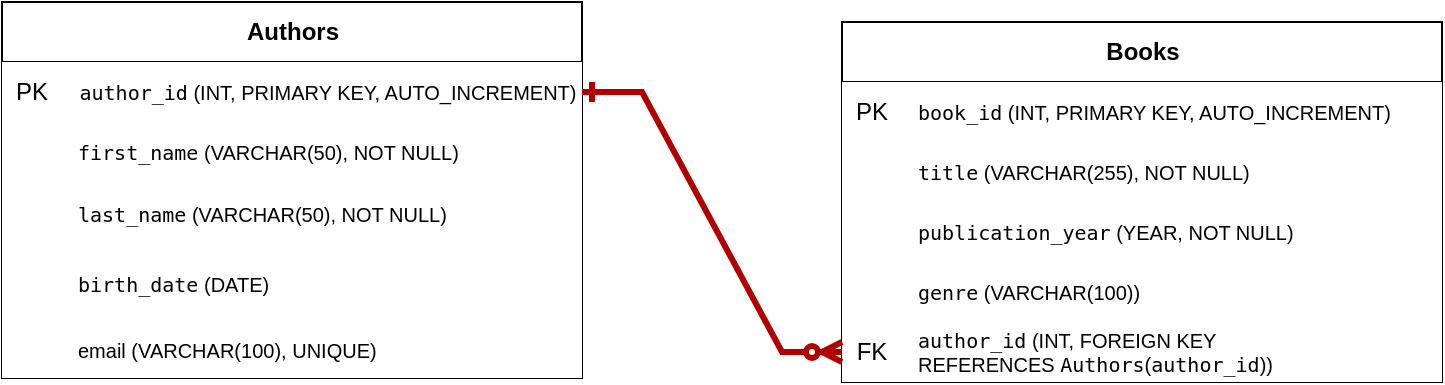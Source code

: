 <mxfile version="26.0.16">
  <diagram id="R2lEEEUBdFMjLlhIrx00" name="Page-1">
    <mxGraphModel dx="1080" dy="728" grid="1" gridSize="10" guides="1" tooltips="1" connect="1" arrows="1" fold="1" page="1" pageScale="1" pageWidth="850" pageHeight="1100" math="0" shadow="0" extFonts="Permanent Marker^https://fonts.googleapis.com/css?family=Permanent+Marker">
      <root>
        <mxCell id="0" />
        <mxCell id="1" parent="0" />
        <mxCell id="q2SKsyra8BNpYzEv5cK5-82" value="Authors" style="shape=table;startSize=30;container=1;collapsible=1;childLayout=tableLayout;fixedRows=1;rowLines=0;fontStyle=1;align=center;resizeLast=1;html=1;labelBackgroundColor=default;perimeterSpacing=1;rounded=0;" vertex="1" parent="1">
          <mxGeometry x="70" y="230" width="290" height="188" as="geometry">
            <mxRectangle x="90" y="312" width="80" height="30" as="alternateBounds" />
          </mxGeometry>
        </mxCell>
        <mxCell id="q2SKsyra8BNpYzEv5cK5-83" value="" style="shape=tableRow;horizontal=0;startSize=0;swimlaneHead=0;swimlaneBody=0;collapsible=0;dropTarget=0;points=[[0,0.5],[1,0.5]];portConstraint=eastwest;top=0;left=0;right=0;bottom=1;fontStyle=0;" vertex="1" parent="q2SKsyra8BNpYzEv5cK5-82">
          <mxGeometry y="30" width="290" height="30" as="geometry" />
        </mxCell>
        <mxCell id="q2SKsyra8BNpYzEv5cK5-84" value="PK" style="shape=partialRectangle;connectable=0;top=0;left=0;bottom=0;right=0;fontStyle=0;overflow=hidden;whiteSpace=wrap;html=1;" vertex="1" parent="q2SKsyra8BNpYzEv5cK5-83">
          <mxGeometry width="30" height="30" as="geometry">
            <mxRectangle width="30" height="30" as="alternateBounds" />
          </mxGeometry>
        </mxCell>
        <mxCell id="q2SKsyra8BNpYzEv5cK5-85" value="&lt;font style=&quot;font-size: 10px;&quot;&gt;&lt;code style=&quot;&quot; data-end=&quot;753&quot; data-start=&quot;742&quot;&gt;author_id&lt;/code&gt;&lt;span style=&quot;&quot;&gt;&amp;nbsp;(INT, PRIMARY KEY, AUTO_INCREMENT)&lt;/span&gt;&lt;/font&gt;" style="shape=partialRectangle;connectable=0;top=0;left=0;bottom=0;right=0;align=center;spacingLeft=6;fontStyle=0;overflow=hidden;whiteSpace=wrap;html=1;verticalAlign=middle;" vertex="1" parent="q2SKsyra8BNpYzEv5cK5-83">
          <mxGeometry x="30" width="260" height="30" as="geometry">
            <mxRectangle width="260" height="30" as="alternateBounds" />
          </mxGeometry>
        </mxCell>
        <mxCell id="q2SKsyra8BNpYzEv5cK5-86" value="" style="shape=tableRow;horizontal=0;startSize=0;swimlaneHead=0;swimlaneBody=0;collapsible=0;dropTarget=0;points=[[0,0.5],[1,0.5]];portConstraint=eastwest;top=0;left=0;right=0;bottom=0;fontStyle=0;" vertex="1" parent="q2SKsyra8BNpYzEv5cK5-82">
          <mxGeometry y="60" width="290" height="30" as="geometry" />
        </mxCell>
        <mxCell id="q2SKsyra8BNpYzEv5cK5-87" value="" style="shape=partialRectangle;connectable=0;top=0;left=0;bottom=0;right=0;editable=1;overflow=hidden;whiteSpace=wrap;html=1;fontStyle=0;" vertex="1" parent="q2SKsyra8BNpYzEv5cK5-86">
          <mxGeometry width="30" height="30" as="geometry">
            <mxRectangle width="30" height="30" as="alternateBounds" />
          </mxGeometry>
        </mxCell>
        <mxCell id="q2SKsyra8BNpYzEv5cK5-88" value="&lt;font&gt;&lt;code data-start=&quot;794&quot; data-end=&quot;806&quot;&gt;first_name&lt;/code&gt;&amp;nbsp;(VARCHAR(50), NOT NULL)&lt;/font&gt;" style="shape=partialRectangle;connectable=0;top=0;left=0;bottom=0;right=0;align=left;spacingLeft=6;overflow=hidden;whiteSpace=wrap;html=1;fontSize=10;fontStyle=0;" vertex="1" parent="q2SKsyra8BNpYzEv5cK5-86">
          <mxGeometry x="30" width="260" height="30" as="geometry">
            <mxRectangle width="260" height="30" as="alternateBounds" />
          </mxGeometry>
        </mxCell>
        <mxCell id="q2SKsyra8BNpYzEv5cK5-89" value="" style="shape=tableRow;horizontal=0;startSize=0;swimlaneHead=0;swimlaneBody=0;collapsible=0;dropTarget=0;points=[[0,0.5],[1,0.5]];portConstraint=eastwest;top=0;left=0;right=0;bottom=0;fontSize=10;fontStyle=0;" vertex="1" parent="q2SKsyra8BNpYzEv5cK5-82">
          <mxGeometry y="90" width="290" height="32" as="geometry" />
        </mxCell>
        <mxCell id="q2SKsyra8BNpYzEv5cK5-90" value="" style="shape=partialRectangle;connectable=0;top=0;left=0;bottom=0;right=0;editable=1;overflow=hidden;whiteSpace=wrap;html=1;fontSize=10;fontStyle=0;" vertex="1" parent="q2SKsyra8BNpYzEv5cK5-89">
          <mxGeometry width="30" height="32" as="geometry">
            <mxRectangle width="30" height="32" as="alternateBounds" />
          </mxGeometry>
        </mxCell>
        <mxCell id="q2SKsyra8BNpYzEv5cK5-91" value="&lt;code data-start=&quot;836&quot; data-end=&quot;847&quot; style=&quot;font-style: normal; font-variant-caps: normal; letter-spacing: normal; text-align: start; text-indent: 0px; text-transform: none; white-space: normal; word-spacing: 0px; -webkit-text-stroke-width: 0px; text-decoration: none; caret-color: rgb(0, 0, 0); color: rgb(0, 0, 0);&quot;&gt;last_name&lt;/code&gt;&lt;span style=&quot;font-style: normal; font-variant-caps: normal; letter-spacing: normal; text-align: start; text-indent: 0px; text-transform: none; white-space: normal; word-spacing: 0px; -webkit-text-stroke-width: 0px; text-decoration: none; caret-color: rgb(0, 0, 0); color: rgb(0, 0, 0); float: none; display: inline !important;&quot;&gt;&lt;span class=&quot;Apple-converted-space&quot;&gt;&amp;nbsp;&lt;/span&gt;(VARCHAR(50), NOT NULL)&lt;/span&gt;" style="shape=partialRectangle;connectable=0;top=0;left=0;bottom=0;right=0;align=left;spacingLeft=6;overflow=hidden;whiteSpace=wrap;html=1;fontSize=10;fontStyle=0;" vertex="1" parent="q2SKsyra8BNpYzEv5cK5-89">
          <mxGeometry x="30" width="260" height="32" as="geometry">
            <mxRectangle width="260" height="32" as="alternateBounds" />
          </mxGeometry>
        </mxCell>
        <mxCell id="q2SKsyra8BNpYzEv5cK5-92" value="" style="shape=tableRow;horizontal=0;startSize=0;swimlaneHead=0;swimlaneBody=0;collapsible=0;dropTarget=0;points=[[0,0.5],[1,0.5]];portConstraint=eastwest;top=0;left=0;right=0;bottom=0;movable=1;resizable=1;rotatable=1;deletable=1;editable=1;locked=0;connectable=1;fontSize=10;fontStyle=0;" vertex="1" parent="q2SKsyra8BNpYzEv5cK5-82">
          <mxGeometry y="122" width="290" height="38" as="geometry" />
        </mxCell>
        <mxCell id="q2SKsyra8BNpYzEv5cK5-93" value="" style="shape=partialRectangle;connectable=0;top=0;left=0;bottom=0;right=0;editable=1;overflow=hidden;whiteSpace=wrap;html=1;fontSize=10;fontStyle=0;" vertex="1" parent="q2SKsyra8BNpYzEv5cK5-92">
          <mxGeometry width="30" height="38" as="geometry">
            <mxRectangle width="30" height="38" as="alternateBounds" />
          </mxGeometry>
        </mxCell>
        <mxCell id="q2SKsyra8BNpYzEv5cK5-94" value="&lt;font&gt;&lt;code data-start=&quot;877&quot; data-end=&quot;889&quot;&gt;birth_date&lt;/code&gt;&amp;nbsp;(DATE)&lt;/font&gt;" style="shape=partialRectangle;connectable=1;top=0;left=0;bottom=0;right=0;align=left;spacingLeft=6;overflow=hidden;whiteSpace=wrap;html=1;movable=1;resizable=1;rotatable=1;deletable=1;editable=1;locked=0;fontSize=10;fontStyle=0;" vertex="1" parent="q2SKsyra8BNpYzEv5cK5-92">
          <mxGeometry x="30" width="260" height="38" as="geometry">
            <mxRectangle width="260" height="38" as="alternateBounds" />
          </mxGeometry>
        </mxCell>
        <mxCell id="q2SKsyra8BNpYzEv5cK5-117" value="" style="shape=tableRow;horizontal=0;startSize=0;swimlaneHead=0;swimlaneBody=0;collapsible=0;dropTarget=0;points=[[0,0.5],[1,0.5]];portConstraint=eastwest;top=0;left=0;right=0;bottom=0;movable=1;resizable=1;rotatable=1;deletable=1;editable=1;locked=0;connectable=1;fontSize=10;fontStyle=0;" vertex="1" parent="q2SKsyra8BNpYzEv5cK5-82">
          <mxGeometry y="160" width="290" height="28" as="geometry" />
        </mxCell>
        <mxCell id="q2SKsyra8BNpYzEv5cK5-118" value="" style="shape=partialRectangle;connectable=0;top=0;left=0;bottom=0;right=0;editable=1;overflow=hidden;whiteSpace=wrap;html=1;fontSize=10;fontStyle=0;" vertex="1" parent="q2SKsyra8BNpYzEv5cK5-117">
          <mxGeometry width="30" height="28" as="geometry">
            <mxRectangle width="30" height="28" as="alternateBounds" />
          </mxGeometry>
        </mxCell>
        <mxCell id="q2SKsyra8BNpYzEv5cK5-119" value="&lt;font&gt;email (&lt;span class=&quot;hljs-type&quot;&gt;VARCHAR&lt;/span&gt;(&lt;span class=&quot;hljs-number&quot;&gt;100&lt;/span&gt;),&amp;nbsp;&lt;span class=&quot;hljs-keyword&quot;&gt;UNIQUE&lt;/span&gt;)&lt;/font&gt;" style="shape=partialRectangle;connectable=1;top=0;left=0;bottom=0;right=0;align=left;spacingLeft=6;overflow=hidden;whiteSpace=wrap;html=1;movable=1;resizable=1;rotatable=1;deletable=1;editable=1;locked=0;fontSize=10;fontStyle=0;" vertex="1" parent="q2SKsyra8BNpYzEv5cK5-117">
          <mxGeometry x="30" width="260" height="28" as="geometry">
            <mxRectangle width="260" height="28" as="alternateBounds" />
          </mxGeometry>
        </mxCell>
        <mxCell id="q2SKsyra8BNpYzEv5cK5-95" value="Books" style="shape=table;startSize=30;container=1;collapsible=1;childLayout=tableLayout;fixedRows=1;rowLines=0;fontStyle=1;align=center;resizeLast=1;html=1;labelBackgroundColor=default;fillColor=default;" vertex="1" parent="1">
          <mxGeometry x="490" y="240" width="300" height="180" as="geometry" />
        </mxCell>
        <mxCell id="q2SKsyra8BNpYzEv5cK5-96" value="" style="shape=tableRow;horizontal=0;startSize=0;swimlaneHead=0;swimlaneBody=0;fillColor=default;collapsible=0;dropTarget=0;points=[[0,0.5],[1,0.5]];portConstraint=eastwest;top=0;left=0;right=0;bottom=1;fontStyle=0" vertex="1" parent="q2SKsyra8BNpYzEv5cK5-95">
          <mxGeometry y="30" width="300" height="30" as="geometry" />
        </mxCell>
        <mxCell id="q2SKsyra8BNpYzEv5cK5-97" value="PK" style="shape=partialRectangle;connectable=0;fillColor=default;top=0;left=0;bottom=0;right=0;fontStyle=0;overflow=hidden;whiteSpace=wrap;html=1;" vertex="1" parent="q2SKsyra8BNpYzEv5cK5-96">
          <mxGeometry width="30" height="30" as="geometry">
            <mxRectangle width="30" height="30" as="alternateBounds" />
          </mxGeometry>
        </mxCell>
        <mxCell id="q2SKsyra8BNpYzEv5cK5-98" value="&lt;font style=&quot;font-size: 10px;&quot;&gt;&lt;code data-start=&quot;984&quot; data-end=&quot;993&quot; style=&quot;&quot;&gt;book_id&lt;/code&gt;&lt;span style=&quot;&quot;&gt;&amp;nbsp;(INT, PRIMARY KEY, AUTO_INCREMENT)&lt;/span&gt;&lt;/font&gt;" style="shape=partialRectangle;connectable=0;fillColor=default;top=0;left=0;bottom=0;right=0;align=left;spacingLeft=6;fontStyle=0;overflow=hidden;whiteSpace=wrap;html=1;" vertex="1" parent="q2SKsyra8BNpYzEv5cK5-96">
          <mxGeometry x="30" width="270" height="30" as="geometry">
            <mxRectangle width="270" height="30" as="alternateBounds" />
          </mxGeometry>
        </mxCell>
        <mxCell id="q2SKsyra8BNpYzEv5cK5-99" value="" style="shape=tableRow;horizontal=0;startSize=0;swimlaneHead=0;swimlaneBody=0;fillColor=default;collapsible=0;dropTarget=0;points=[[0,0.5],[1,0.5]];portConstraint=eastwest;top=0;left=0;right=0;bottom=0;fontStyle=0" vertex="1" parent="q2SKsyra8BNpYzEv5cK5-95">
          <mxGeometry y="60" width="300" height="30" as="geometry" />
        </mxCell>
        <mxCell id="q2SKsyra8BNpYzEv5cK5-100" value="" style="shape=partialRectangle;connectable=0;fillColor=default;top=0;left=0;bottom=0;right=0;editable=1;overflow=hidden;whiteSpace=wrap;html=1;fontStyle=0" vertex="1" parent="q2SKsyra8BNpYzEv5cK5-99">
          <mxGeometry width="30" height="30" as="geometry">
            <mxRectangle width="30" height="30" as="alternateBounds" />
          </mxGeometry>
        </mxCell>
        <mxCell id="q2SKsyra8BNpYzEv5cK5-101" value="&lt;font&gt;&lt;code data-start=&quot;1034&quot; data-end=&quot;1041&quot;&gt;title&lt;/code&gt;&amp;nbsp;(VARCHAR(255), NOT NULL)&lt;/font&gt;" style="shape=partialRectangle;connectable=0;fillColor=default;top=0;left=0;bottom=0;right=0;align=left;spacingLeft=6;overflow=hidden;whiteSpace=wrap;html=1;fontSize=10;fontStyle=0" vertex="1" parent="q2SKsyra8BNpYzEv5cK5-99">
          <mxGeometry x="30" width="270" height="30" as="geometry">
            <mxRectangle width="270" height="30" as="alternateBounds" />
          </mxGeometry>
        </mxCell>
        <mxCell id="q2SKsyra8BNpYzEv5cK5-102" value="" style="shape=tableRow;horizontal=0;startSize=0;swimlaneHead=0;swimlaneBody=0;fillColor=default;collapsible=0;dropTarget=0;points=[[0,0.5],[1,0.5]];portConstraint=eastwest;top=0;left=0;right=0;bottom=0;fontStyle=0" vertex="1" parent="q2SKsyra8BNpYzEv5cK5-95">
          <mxGeometry y="90" width="300" height="30" as="geometry" />
        </mxCell>
        <mxCell id="q2SKsyra8BNpYzEv5cK5-103" value="" style="shape=partialRectangle;connectable=0;fillColor=default;top=0;left=0;bottom=0;right=0;editable=1;overflow=hidden;whiteSpace=wrap;html=1;fontStyle=0" vertex="1" parent="q2SKsyra8BNpYzEv5cK5-102">
          <mxGeometry width="30" height="30" as="geometry">
            <mxRectangle width="30" height="30" as="alternateBounds" />
          </mxGeometry>
        </mxCell>
        <mxCell id="q2SKsyra8BNpYzEv5cK5-104" value="&lt;font&gt;&lt;code data-start=&quot;1072&quot; data-end=&quot;1090&quot;&gt;publication_year&lt;/code&gt;&amp;nbsp;(YEAR, NOT NULL)&lt;/font&gt;" style="shape=partialRectangle;connectable=0;fillColor=default;top=0;left=0;bottom=0;right=0;align=left;spacingLeft=6;overflow=hidden;whiteSpace=wrap;html=1;fontSize=10;fontStyle=0" vertex="1" parent="q2SKsyra8BNpYzEv5cK5-102">
          <mxGeometry x="30" width="270" height="30" as="geometry">
            <mxRectangle width="270" height="30" as="alternateBounds" />
          </mxGeometry>
        </mxCell>
        <mxCell id="q2SKsyra8BNpYzEv5cK5-105" value="" style="shape=tableRow;horizontal=0;startSize=0;swimlaneHead=0;swimlaneBody=0;fillColor=default;collapsible=0;dropTarget=0;points=[[0,0.5],[1,0.5]];portConstraint=eastwest;top=0;left=0;right=0;bottom=0;fontStyle=0" vertex="1" parent="q2SKsyra8BNpYzEv5cK5-95">
          <mxGeometry y="120" width="300" height="30" as="geometry" />
        </mxCell>
        <mxCell id="q2SKsyra8BNpYzEv5cK5-106" value="" style="shape=partialRectangle;connectable=0;fillColor=default;top=0;left=0;bottom=0;right=0;editable=1;overflow=hidden;whiteSpace=wrap;html=1;fontStyle=0" vertex="1" parent="q2SKsyra8BNpYzEv5cK5-105">
          <mxGeometry width="30" height="30" as="geometry">
            <mxRectangle width="30" height="30" as="alternateBounds" />
          </mxGeometry>
        </mxCell>
        <mxCell id="q2SKsyra8BNpYzEv5cK5-107" value="&lt;font&gt;&lt;code data-start=&quot;1113&quot; data-end=&quot;1120&quot;&gt;genre&lt;/code&gt;&amp;nbsp;(VARCHAR(100))&lt;/font&gt;" style="shape=partialRectangle;connectable=0;fillColor=default;top=0;left=0;bottom=0;right=0;align=left;spacingLeft=6;overflow=hidden;whiteSpace=wrap;html=1;fontSize=10;fontStyle=0" vertex="1" parent="q2SKsyra8BNpYzEv5cK5-105">
          <mxGeometry x="30" width="270" height="30" as="geometry">
            <mxRectangle width="270" height="30" as="alternateBounds" />
          </mxGeometry>
        </mxCell>
        <mxCell id="q2SKsyra8BNpYzEv5cK5-120" value="" style="shape=tableRow;horizontal=0;startSize=0;swimlaneHead=0;swimlaneBody=0;fillColor=default;collapsible=0;dropTarget=0;points=[[0,0.5],[1,0.5]];portConstraint=eastwest;top=0;left=0;right=0;bottom=0;fontStyle=0" vertex="1" parent="q2SKsyra8BNpYzEv5cK5-95">
          <mxGeometry y="150" width="300" height="30" as="geometry" />
        </mxCell>
        <mxCell id="q2SKsyra8BNpYzEv5cK5-121" value="FK" style="shape=partialRectangle;connectable=0;fillColor=default;top=0;left=0;bottom=0;right=0;editable=1;overflow=hidden;whiteSpace=wrap;html=1;fontStyle=0" vertex="1" parent="q2SKsyra8BNpYzEv5cK5-120">
          <mxGeometry width="30" height="30" as="geometry">
            <mxRectangle width="30" height="30" as="alternateBounds" />
          </mxGeometry>
        </mxCell>
        <mxCell id="q2SKsyra8BNpYzEv5cK5-122" value="&lt;font&gt;&lt;code data-start=&quot;1141&quot; data-end=&quot;1152&quot;&gt;author_id&lt;/code&gt;&amp;nbsp;(INT, FOREIGN KEY REFERENCES&amp;nbsp;&lt;code data-start=&quot;1182&quot; data-end=&quot;1191&quot;&gt;Authors&lt;/code&gt;(&lt;code data-start=&quot;1192&quot; data-end=&quot;1203&quot;&gt;author_id&lt;/code&gt;))&lt;/font&gt;" style="shape=partialRectangle;connectable=0;fillColor=default;top=0;left=0;bottom=0;right=0;align=left;spacingLeft=6;overflow=hidden;whiteSpace=wrap;html=1;fontSize=10;fontStyle=0" vertex="1" parent="q2SKsyra8BNpYzEv5cK5-120">
          <mxGeometry x="30" width="270" height="30" as="geometry">
            <mxRectangle width="270" height="30" as="alternateBounds" />
          </mxGeometry>
        </mxCell>
        <mxCell id="q2SKsyra8BNpYzEv5cK5-123" value="" style="edgeStyle=entityRelationEdgeStyle;fontSize=12;html=1;endArrow=ERzeroToMany;endFill=1;startArrow=ERone;rounded=0;exitX=1;exitY=0.5;exitDx=0;exitDy=0;movable=1;resizable=1;rotatable=1;deletable=1;editable=1;locked=0;connectable=1;startFill=0;fontStyle=0;fillColor=#e51400;strokeColor=#B20000;strokeWidth=3;" edge="1" parent="1" source="q2SKsyra8BNpYzEv5cK5-83" target="q2SKsyra8BNpYzEv5cK5-120">
          <mxGeometry width="100" height="100" relative="1" as="geometry">
            <mxPoint x="340" y="390" as="sourcePoint" />
            <mxPoint x="440" y="290" as="targetPoint" />
            <Array as="points">
              <mxPoint x="350" y="280" />
              <mxPoint x="420" y="360" />
            </Array>
          </mxGeometry>
        </mxCell>
      </root>
    </mxGraphModel>
  </diagram>
</mxfile>
